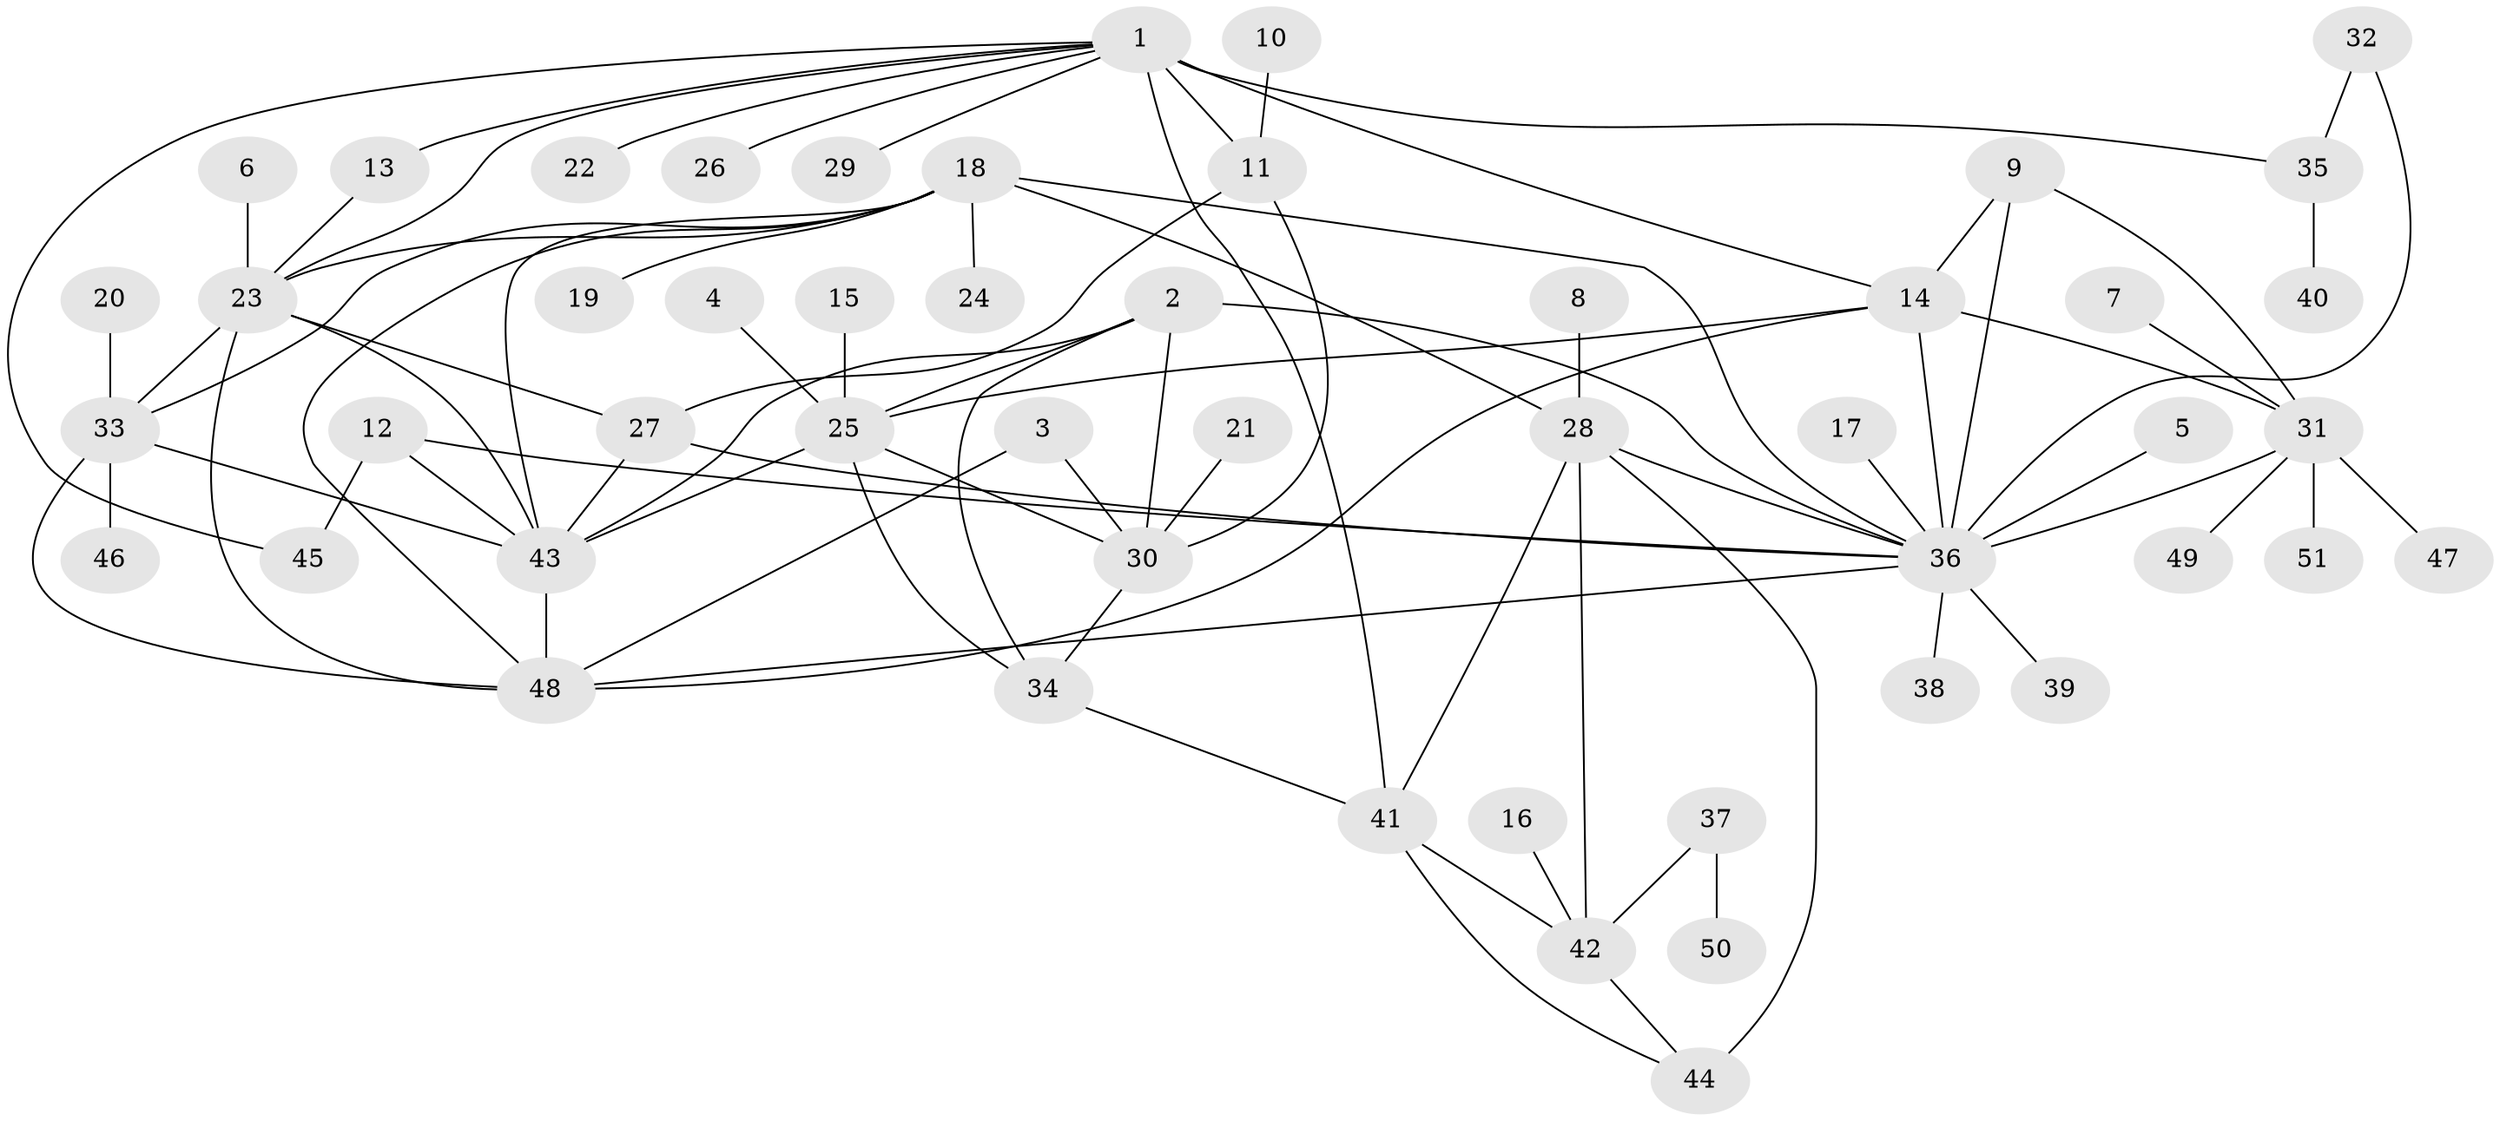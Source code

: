 // original degree distribution, {5: 0.0594059405940594, 11: 0.009900990099009901, 4: 0.0297029702970297, 8: 0.06930693069306931, 6: 0.0297029702970297, 7: 0.0297029702970297, 9: 0.0297029702970297, 10: 0.009900990099009901, 13: 0.009900990099009901, 2: 0.1485148514851485, 1: 0.504950495049505, 3: 0.06930693069306931}
// Generated by graph-tools (version 1.1) at 2025/26/03/09/25 03:26:39]
// undirected, 51 vertices, 83 edges
graph export_dot {
graph [start="1"]
  node [color=gray90,style=filled];
  1;
  2;
  3;
  4;
  5;
  6;
  7;
  8;
  9;
  10;
  11;
  12;
  13;
  14;
  15;
  16;
  17;
  18;
  19;
  20;
  21;
  22;
  23;
  24;
  25;
  26;
  27;
  28;
  29;
  30;
  31;
  32;
  33;
  34;
  35;
  36;
  37;
  38;
  39;
  40;
  41;
  42;
  43;
  44;
  45;
  46;
  47;
  48;
  49;
  50;
  51;
  1 -- 11 [weight=4.0];
  1 -- 13 [weight=1.0];
  1 -- 14 [weight=1.0];
  1 -- 22 [weight=1.0];
  1 -- 23 [weight=1.0];
  1 -- 26 [weight=1.0];
  1 -- 29 [weight=1.0];
  1 -- 35 [weight=1.0];
  1 -- 41 [weight=1.0];
  1 -- 45 [weight=1.0];
  2 -- 25 [weight=2.0];
  2 -- 30 [weight=2.0];
  2 -- 34 [weight=2.0];
  2 -- 36 [weight=1.0];
  2 -- 43 [weight=1.0];
  3 -- 30 [weight=1.0];
  3 -- 48 [weight=1.0];
  4 -- 25 [weight=1.0];
  5 -- 36 [weight=1.0];
  6 -- 23 [weight=1.0];
  7 -- 31 [weight=1.0];
  8 -- 28 [weight=1.0];
  9 -- 14 [weight=1.0];
  9 -- 31 [weight=1.0];
  9 -- 36 [weight=2.0];
  10 -- 11 [weight=1.0];
  11 -- 27 [weight=1.0];
  11 -- 30 [weight=1.0];
  12 -- 36 [weight=1.0];
  12 -- 43 [weight=1.0];
  12 -- 45 [weight=1.0];
  13 -- 23 [weight=1.0];
  14 -- 25 [weight=1.0];
  14 -- 31 [weight=1.0];
  14 -- 36 [weight=2.0];
  14 -- 48 [weight=1.0];
  15 -- 25 [weight=1.0];
  16 -- 42 [weight=1.0];
  17 -- 36 [weight=1.0];
  18 -- 19 [weight=1.0];
  18 -- 23 [weight=2.0];
  18 -- 24 [weight=1.0];
  18 -- 28 [weight=1.0];
  18 -- 33 [weight=1.0];
  18 -- 36 [weight=1.0];
  18 -- 43 [weight=1.0];
  18 -- 48 [weight=1.0];
  20 -- 33 [weight=1.0];
  21 -- 30 [weight=1.0];
  23 -- 27 [weight=1.0];
  23 -- 33 [weight=1.0];
  23 -- 43 [weight=1.0];
  23 -- 48 [weight=1.0];
  25 -- 30 [weight=1.0];
  25 -- 34 [weight=1.0];
  25 -- 43 [weight=1.0];
  27 -- 36 [weight=1.0];
  27 -- 43 [weight=1.0];
  28 -- 36 [weight=1.0];
  28 -- 41 [weight=2.0];
  28 -- 42 [weight=2.0];
  28 -- 44 [weight=2.0];
  30 -- 34 [weight=1.0];
  31 -- 36 [weight=2.0];
  31 -- 47 [weight=1.0];
  31 -- 49 [weight=1.0];
  31 -- 51 [weight=1.0];
  32 -- 35 [weight=1.0];
  32 -- 36 [weight=1.0];
  33 -- 43 [weight=1.0];
  33 -- 46 [weight=1.0];
  33 -- 48 [weight=1.0];
  34 -- 41 [weight=2.0];
  35 -- 40 [weight=1.0];
  36 -- 38 [weight=1.0];
  36 -- 39 [weight=1.0];
  36 -- 48 [weight=1.0];
  37 -- 42 [weight=1.0];
  37 -- 50 [weight=1.0];
  41 -- 42 [weight=1.0];
  41 -- 44 [weight=1.0];
  42 -- 44 [weight=1.0];
  43 -- 48 [weight=1.0];
}
